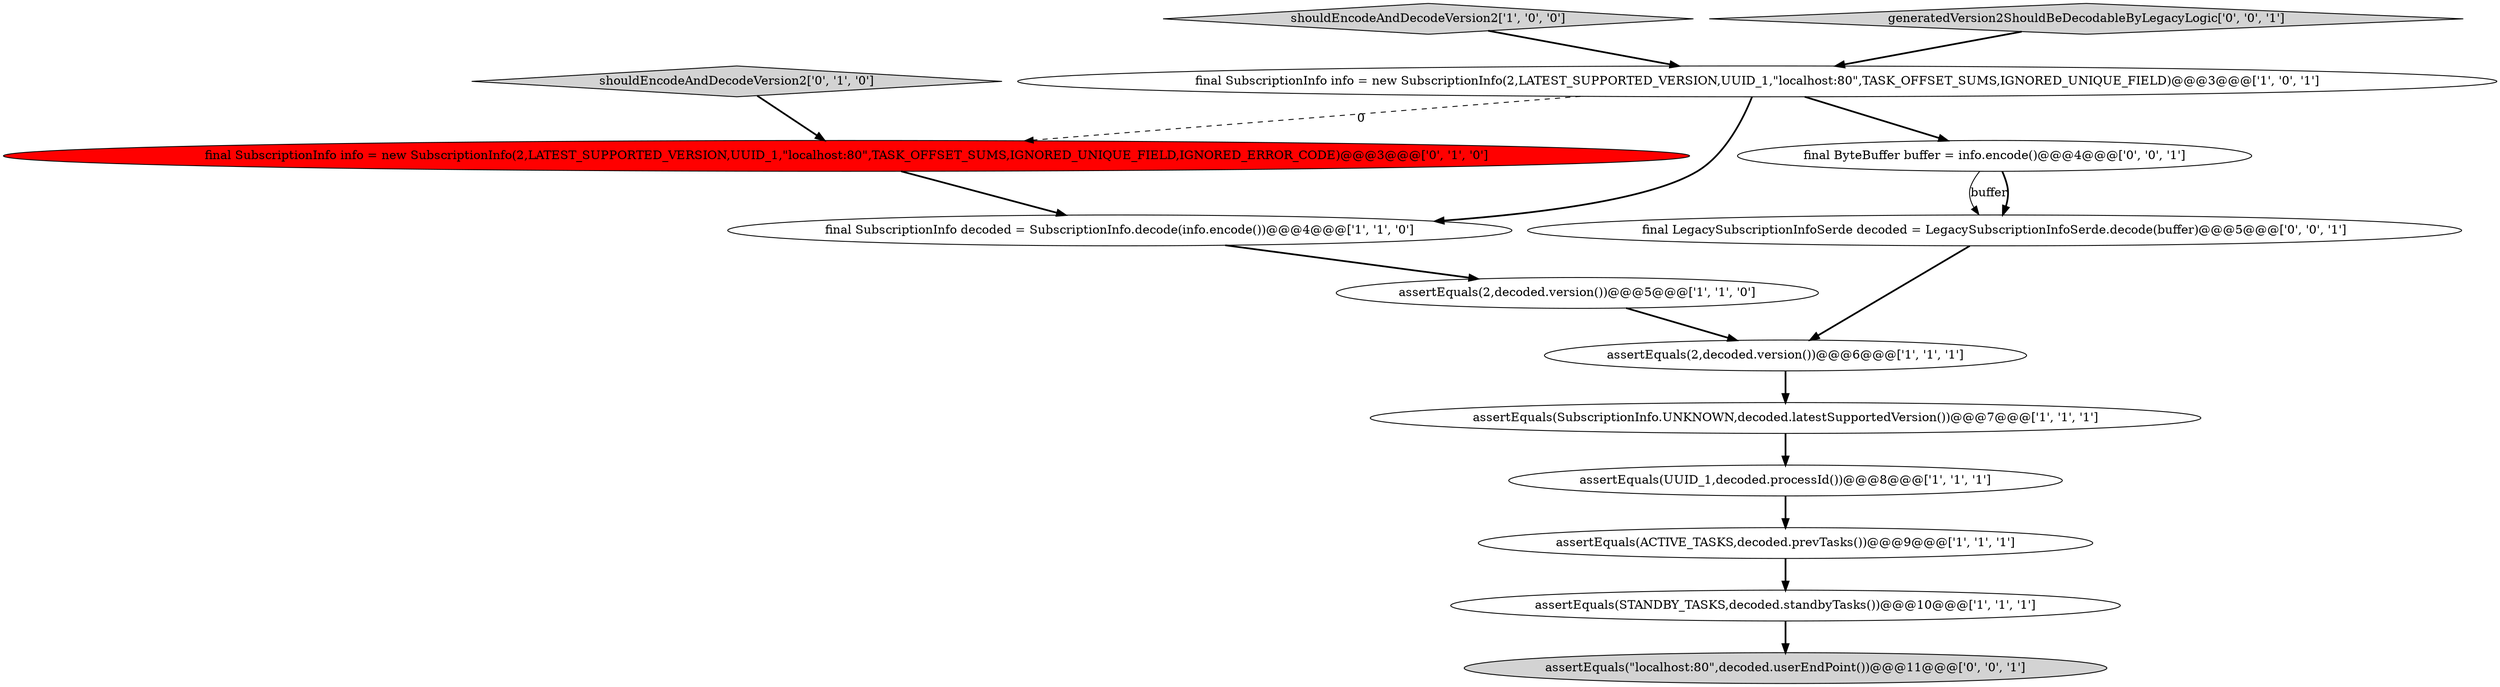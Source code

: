 digraph {
1 [style = filled, label = "final SubscriptionInfo info = new SubscriptionInfo(2,LATEST_SUPPORTED_VERSION,UUID_1,\"localhost:80\",TASK_OFFSET_SUMS,IGNORED_UNIQUE_FIELD)@@@3@@@['1', '0', '1']", fillcolor = white, shape = ellipse image = "AAA0AAABBB1BBB"];
5 [style = filled, label = "shouldEncodeAndDecodeVersion2['1', '0', '0']", fillcolor = lightgray, shape = diamond image = "AAA0AAABBB1BBB"];
4 [style = filled, label = "assertEquals(ACTIVE_TASKS,decoded.prevTasks())@@@9@@@['1', '1', '1']", fillcolor = white, shape = ellipse image = "AAA0AAABBB1BBB"];
6 [style = filled, label = "assertEquals(SubscriptionInfo.UNKNOWN,decoded.latestSupportedVersion())@@@7@@@['1', '1', '1']", fillcolor = white, shape = ellipse image = "AAA0AAABBB1BBB"];
8 [style = filled, label = "assertEquals(UUID_1,decoded.processId())@@@8@@@['1', '1', '1']", fillcolor = white, shape = ellipse image = "AAA0AAABBB1BBB"];
11 [style = filled, label = "generatedVersion2ShouldBeDecodableByLegacyLogic['0', '0', '1']", fillcolor = lightgray, shape = diamond image = "AAA0AAABBB3BBB"];
2 [style = filled, label = "final SubscriptionInfo decoded = SubscriptionInfo.decode(info.encode())@@@4@@@['1', '1', '0']", fillcolor = white, shape = ellipse image = "AAA0AAABBB1BBB"];
3 [style = filled, label = "assertEquals(STANDBY_TASKS,decoded.standbyTasks())@@@10@@@['1', '1', '1']", fillcolor = white, shape = ellipse image = "AAA0AAABBB1BBB"];
12 [style = filled, label = "final LegacySubscriptionInfoSerde decoded = LegacySubscriptionInfoSerde.decode(buffer)@@@5@@@['0', '0', '1']", fillcolor = white, shape = ellipse image = "AAA0AAABBB3BBB"];
0 [style = filled, label = "assertEquals(2,decoded.version())@@@5@@@['1', '1', '0']", fillcolor = white, shape = ellipse image = "AAA0AAABBB1BBB"];
9 [style = filled, label = "final SubscriptionInfo info = new SubscriptionInfo(2,LATEST_SUPPORTED_VERSION,UUID_1,\"localhost:80\",TASK_OFFSET_SUMS,IGNORED_UNIQUE_FIELD,IGNORED_ERROR_CODE)@@@3@@@['0', '1', '0']", fillcolor = red, shape = ellipse image = "AAA1AAABBB2BBB"];
13 [style = filled, label = "assertEquals(\"localhost:80\",decoded.userEndPoint())@@@11@@@['0', '0', '1']", fillcolor = lightgray, shape = ellipse image = "AAA0AAABBB3BBB"];
14 [style = filled, label = "final ByteBuffer buffer = info.encode()@@@4@@@['0', '0', '1']", fillcolor = white, shape = ellipse image = "AAA0AAABBB3BBB"];
10 [style = filled, label = "shouldEncodeAndDecodeVersion2['0', '1', '0']", fillcolor = lightgray, shape = diamond image = "AAA0AAABBB2BBB"];
7 [style = filled, label = "assertEquals(2,decoded.version())@@@6@@@['1', '1', '1']", fillcolor = white, shape = ellipse image = "AAA0AAABBB1BBB"];
3->13 [style = bold, label=""];
4->3 [style = bold, label=""];
5->1 [style = bold, label=""];
1->14 [style = bold, label=""];
1->2 [style = bold, label=""];
2->0 [style = bold, label=""];
7->6 [style = bold, label=""];
10->9 [style = bold, label=""];
8->4 [style = bold, label=""];
1->9 [style = dashed, label="0"];
9->2 [style = bold, label=""];
11->1 [style = bold, label=""];
14->12 [style = solid, label="buffer"];
12->7 [style = bold, label=""];
14->12 [style = bold, label=""];
6->8 [style = bold, label=""];
0->7 [style = bold, label=""];
}
